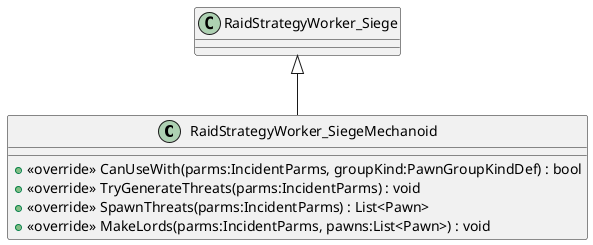 @startuml
class RaidStrategyWorker_SiegeMechanoid {
    + <<override>> CanUseWith(parms:IncidentParms, groupKind:PawnGroupKindDef) : bool
    + <<override>> TryGenerateThreats(parms:IncidentParms) : void
    + <<override>> SpawnThreats(parms:IncidentParms) : List<Pawn>
    + <<override>> MakeLords(parms:IncidentParms, pawns:List<Pawn>) : void
}
RaidStrategyWorker_Siege <|-- RaidStrategyWorker_SiegeMechanoid
@enduml
